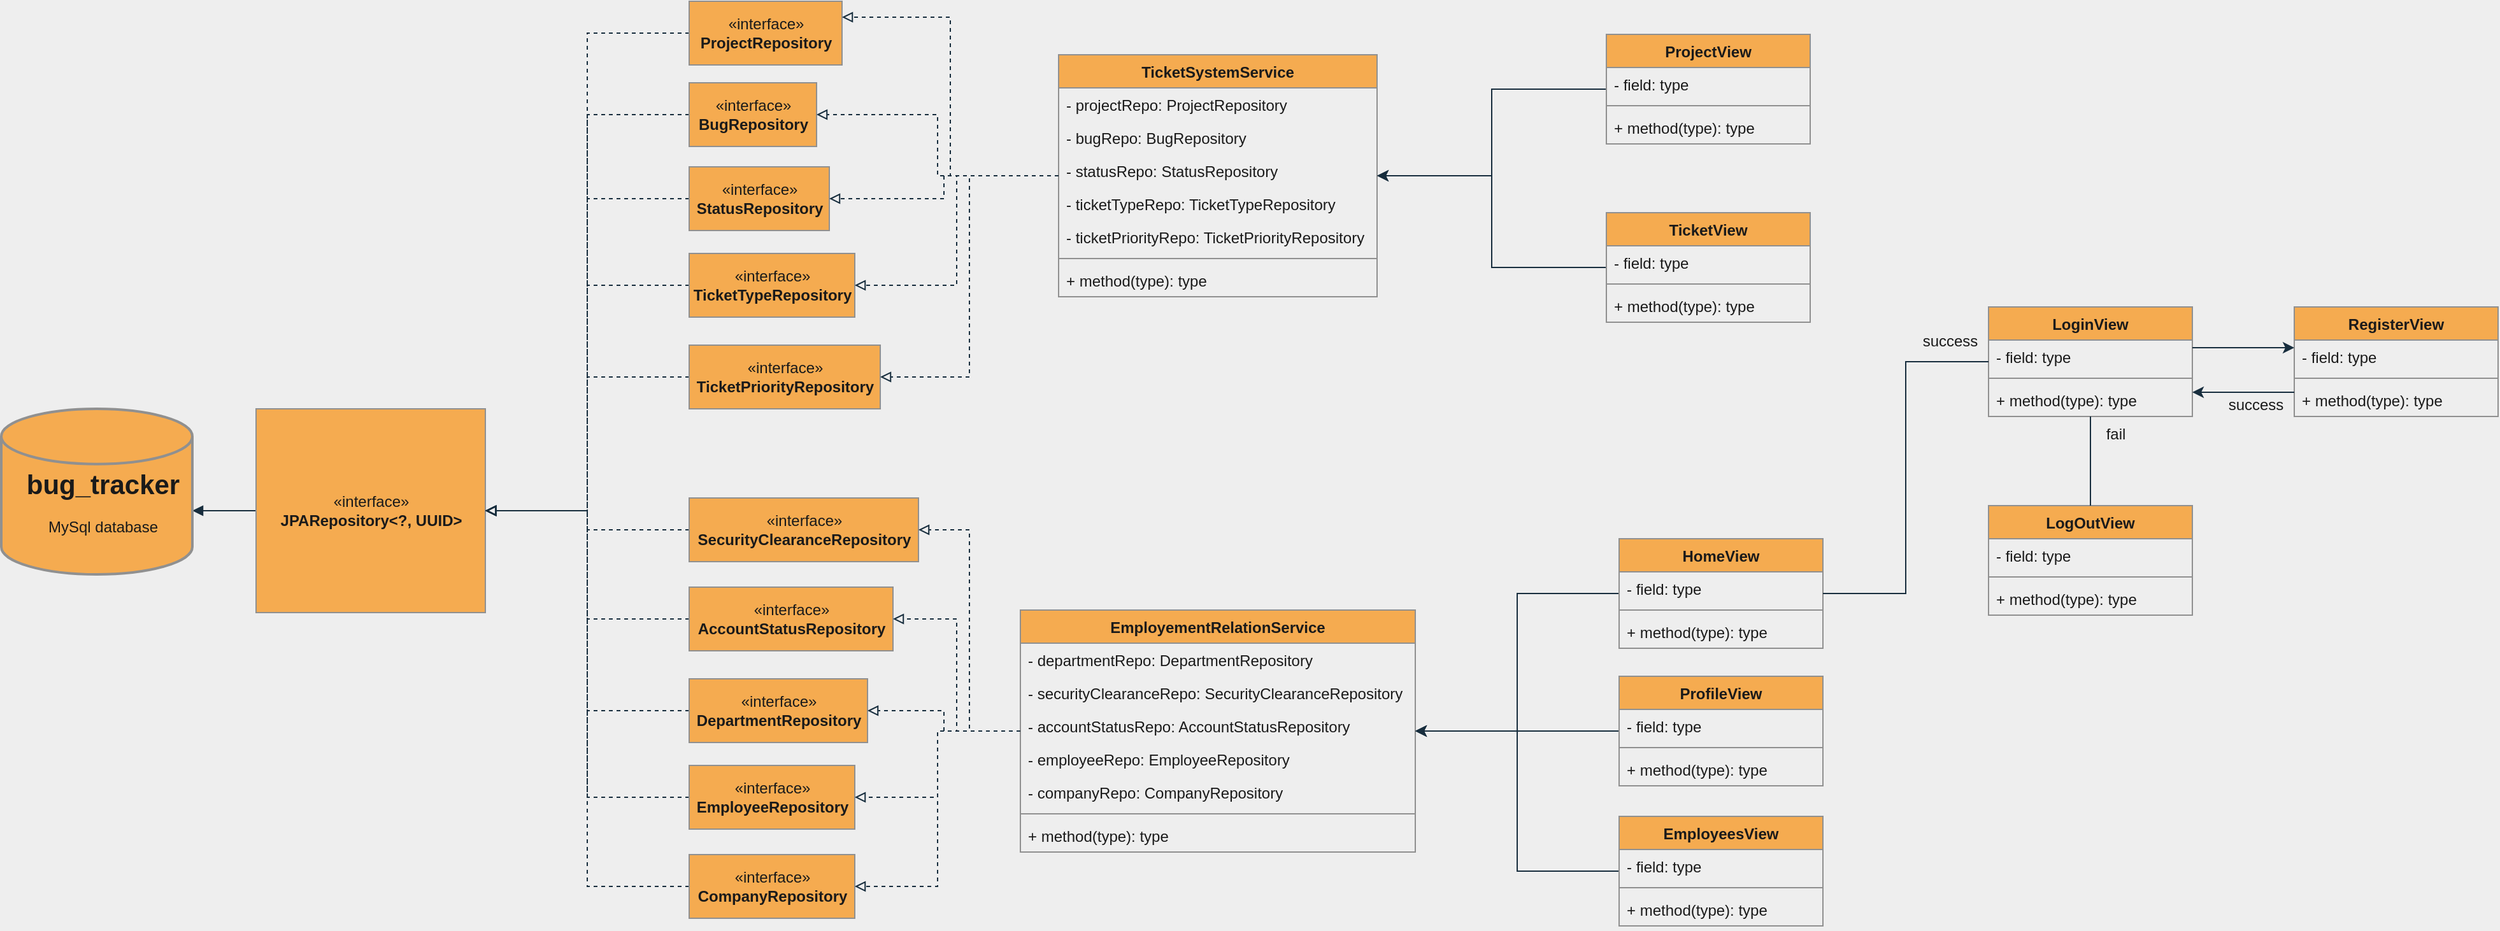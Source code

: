<mxfile version="20.2.7"><diagram id="aU2ozz3-eXfkHsZrlLjg" name="Page-1"><mxGraphModel dx="1798" dy="491" grid="1" gridSize="10" guides="1" tooltips="1" connect="1" arrows="1" fold="1" page="1" pageScale="1" pageWidth="850" pageHeight="1100" background="#EEEEEE" math="0" shadow="0"><root><mxCell id="0"/><mxCell id="1" parent="0"/><mxCell id="F-5CaaUwMCoFE0Mis0Xj-132" value="" style="rounded=0;orthogonalLoop=1;jettySize=auto;html=1;fontSize=12;endArrow=block;endFill=1;labelBackgroundColor=#EEEEEE;strokeColor=#182E3E;fontColor=#1A1A1A;" edge="1" parent="1" source="F-5CaaUwMCoFE0Mis0Xj-1" target="F-5CaaUwMCoFE0Mis0Xj-18"><mxGeometry relative="1" as="geometry"/></mxCell><mxCell id="F-5CaaUwMCoFE0Mis0Xj-1" value="«interface»&lt;br&gt;&lt;b&gt;JPARepository&amp;lt;?, UUID&amp;gt;&lt;/b&gt;" style="html=1;fillColor=#F5AB50;strokeColor=#909090;fontColor=#1A1A1A;" vertex="1" parent="1"><mxGeometry x="-140" y="440" width="180" height="160" as="geometry"/></mxCell><mxCell id="F-5CaaUwMCoFE0Mis0Xj-124" value="" style="edgeStyle=elbowEdgeStyle;rounded=0;orthogonalLoop=1;jettySize=auto;html=1;dashed=1;fontSize=12;endArrow=block;endFill=0;labelBackgroundColor=#EEEEEE;strokeColor=#182E3E;fontColor=#1A1A1A;" edge="1" parent="1" source="F-5CaaUwMCoFE0Mis0Xj-3" target="F-5CaaUwMCoFE0Mis0Xj-1"><mxGeometry relative="1" as="geometry"/></mxCell><mxCell id="F-5CaaUwMCoFE0Mis0Xj-3" value="«interface»&lt;br&gt;&lt;b&gt;EmployeeRepository&lt;/b&gt;" style="html=1;fillColor=#F5AB50;strokeColor=#909090;fontColor=#1A1A1A;" vertex="1" parent="1"><mxGeometry x="200" y="720" width="130" height="50" as="geometry"/></mxCell><mxCell id="F-5CaaUwMCoFE0Mis0Xj-121" value="" style="edgeStyle=elbowEdgeStyle;rounded=0;orthogonalLoop=1;jettySize=auto;html=1;fontSize=12;endArrow=block;endFill=0;dashed=1;labelBackgroundColor=#EEEEEE;strokeColor=#182E3E;fontColor=#1A1A1A;" edge="1" parent="1" source="F-5CaaUwMCoFE0Mis0Xj-4" target="F-5CaaUwMCoFE0Mis0Xj-1"><mxGeometry relative="1" as="geometry"/></mxCell><mxCell id="F-5CaaUwMCoFE0Mis0Xj-4" value="«interface»&lt;br&gt;&lt;b&gt;CompanyRepository&lt;/b&gt;" style="html=1;fillColor=#F5AB50;strokeColor=#909090;fontColor=#1A1A1A;" vertex="1" parent="1"><mxGeometry x="200" y="790" width="130" height="50" as="geometry"/></mxCell><mxCell id="F-5CaaUwMCoFE0Mis0Xj-134" value="" style="edgeStyle=elbowEdgeStyle;rounded=0;orthogonalLoop=1;jettySize=auto;html=1;fontSize=12;endArrow=block;endFill=0;dashed=1;labelBackgroundColor=#EEEEEE;strokeColor=#182E3E;fontColor=#1A1A1A;" edge="1" parent="1" source="F-5CaaUwMCoFE0Mis0Xj-5" target="F-5CaaUwMCoFE0Mis0Xj-1"><mxGeometry relative="1" as="geometry"><mxPoint x="120" y="135" as="targetPoint"/></mxGeometry></mxCell><mxCell id="F-5CaaUwMCoFE0Mis0Xj-5" value="«interface»&lt;br&gt;&lt;b&gt;ProjectRepository&lt;/b&gt;" style="html=1;fillColor=#F5AB50;strokeColor=#909090;fontColor=#1A1A1A;" vertex="1" parent="1"><mxGeometry x="200" y="120" width="120" height="50" as="geometry"/></mxCell><mxCell id="F-5CaaUwMCoFE0Mis0Xj-131" value="" style="edgeStyle=elbowEdgeStyle;rounded=0;orthogonalLoop=1;jettySize=auto;html=1;dashed=1;fontSize=12;endArrow=block;endFill=0;labelBackgroundColor=#EEEEEE;strokeColor=#182E3E;fontColor=#1A1A1A;" edge="1" parent="1" source="F-5CaaUwMCoFE0Mis0Xj-6" target="F-5CaaUwMCoFE0Mis0Xj-1"><mxGeometry relative="1" as="geometry"/></mxCell><mxCell id="F-5CaaUwMCoFE0Mis0Xj-6" value="«interface»&lt;br&gt;&lt;b&gt;BugRepository&lt;/b&gt;" style="html=1;fillColor=#F5AB50;strokeColor=#909090;fontColor=#1A1A1A;" vertex="1" parent="1"><mxGeometry x="200" y="184" width="100" height="50" as="geometry"/></mxCell><mxCell id="F-5CaaUwMCoFE0Mis0Xj-130" value="" style="edgeStyle=orthogonalEdgeStyle;rounded=0;orthogonalLoop=1;jettySize=auto;html=1;dashed=1;fontSize=12;endArrow=block;endFill=0;entryX=1;entryY=0.5;entryDx=0;entryDy=0;labelBackgroundColor=#EEEEEE;strokeColor=#182E3E;fontColor=#1A1A1A;" edge="1" parent="1" source="F-5CaaUwMCoFE0Mis0Xj-7" target="F-5CaaUwMCoFE0Mis0Xj-1"><mxGeometry relative="1" as="geometry"/></mxCell><mxCell id="F-5CaaUwMCoFE0Mis0Xj-7" value="«interface»&lt;br&gt;&lt;b&gt;StatusRepository&lt;/b&gt;" style="html=1;fillColor=#F5AB50;strokeColor=#909090;fontColor=#1A1A1A;" vertex="1" parent="1"><mxGeometry x="200" y="250" width="110" height="50" as="geometry"/></mxCell><mxCell id="F-5CaaUwMCoFE0Mis0Xj-129" value="" style="edgeStyle=elbowEdgeStyle;rounded=0;orthogonalLoop=1;jettySize=auto;html=1;dashed=1;fontSize=12;endArrow=block;endFill=0;labelBackgroundColor=#EEEEEE;strokeColor=#182E3E;fontColor=#1A1A1A;" edge="1" parent="1" source="F-5CaaUwMCoFE0Mis0Xj-8" target="F-5CaaUwMCoFE0Mis0Xj-1"><mxGeometry relative="1" as="geometry"/></mxCell><mxCell id="F-5CaaUwMCoFE0Mis0Xj-8" value="«interface»&lt;br&gt;&lt;b&gt;TicketTypeRepository&lt;/b&gt;" style="html=1;fillColor=#F5AB50;strokeColor=#909090;fontColor=#1A1A1A;" vertex="1" parent="1"><mxGeometry x="200" y="318" width="130" height="50" as="geometry"/></mxCell><mxCell id="F-5CaaUwMCoFE0Mis0Xj-128" value="" style="edgeStyle=orthogonalEdgeStyle;rounded=0;orthogonalLoop=1;jettySize=auto;html=1;dashed=1;fontSize=12;endArrow=block;endFill=0;labelBackgroundColor=#EEEEEE;strokeColor=#182E3E;fontColor=#1A1A1A;" edge="1" parent="1" source="F-5CaaUwMCoFE0Mis0Xj-9" target="F-5CaaUwMCoFE0Mis0Xj-1"><mxGeometry relative="1" as="geometry"/></mxCell><mxCell id="F-5CaaUwMCoFE0Mis0Xj-9" value="«interface»&lt;br&gt;&lt;b&gt;TicketPriorityRepository&lt;/b&gt;" style="html=1;fillColor=#F5AB50;strokeColor=#909090;fontColor=#1A1A1A;" vertex="1" parent="1"><mxGeometry x="200" y="390" width="150" height="50" as="geometry"/></mxCell><mxCell id="F-5CaaUwMCoFE0Mis0Xj-127" value="" style="edgeStyle=elbowEdgeStyle;rounded=0;orthogonalLoop=1;jettySize=auto;html=1;dashed=1;fontSize=12;endArrow=block;endFill=0;labelBackgroundColor=#EEEEEE;strokeColor=#182E3E;fontColor=#1A1A1A;" edge="1" parent="1" source="F-5CaaUwMCoFE0Mis0Xj-10" target="F-5CaaUwMCoFE0Mis0Xj-1"><mxGeometry relative="1" as="geometry"/></mxCell><mxCell id="F-5CaaUwMCoFE0Mis0Xj-10" value="«interface»&lt;br&gt;&lt;b&gt;DepartmentRepository&lt;/b&gt;" style="html=1;fillColor=#F5AB50;strokeColor=#909090;fontColor=#1A1A1A;" vertex="1" parent="1"><mxGeometry x="200" y="652" width="140" height="50" as="geometry"/></mxCell><mxCell id="F-5CaaUwMCoFE0Mis0Xj-126" value="" style="edgeStyle=orthogonalEdgeStyle;rounded=0;orthogonalLoop=1;jettySize=auto;html=1;dashed=1;fontSize=12;endArrow=block;endFill=0;labelBackgroundColor=#EEEEEE;strokeColor=#182E3E;fontColor=#1A1A1A;" edge="1" parent="1" source="F-5CaaUwMCoFE0Mis0Xj-11" target="F-5CaaUwMCoFE0Mis0Xj-1"><mxGeometry relative="1" as="geometry"/></mxCell><mxCell id="F-5CaaUwMCoFE0Mis0Xj-11" value="«interface»&lt;br&gt;&lt;b&gt;SecurityClearanceRepository&lt;/b&gt;" style="html=1;fillColor=#F5AB50;strokeColor=#909090;fontColor=#1A1A1A;" vertex="1" parent="1"><mxGeometry x="200" y="510" width="180" height="50" as="geometry"/></mxCell><mxCell id="F-5CaaUwMCoFE0Mis0Xj-125" value="" style="edgeStyle=elbowEdgeStyle;rounded=0;orthogonalLoop=1;jettySize=auto;html=1;dashed=1;fontSize=12;endArrow=block;endFill=0;labelBackgroundColor=#EEEEEE;strokeColor=#182E3E;fontColor=#1A1A1A;" edge="1" parent="1" source="F-5CaaUwMCoFE0Mis0Xj-12" target="F-5CaaUwMCoFE0Mis0Xj-1"><mxGeometry relative="1" as="geometry"/></mxCell><mxCell id="F-5CaaUwMCoFE0Mis0Xj-12" value="«interface»&lt;br&gt;&lt;b&gt;AccountStatusRepository&lt;/b&gt;" style="html=1;fillColor=#F5AB50;strokeColor=#909090;fontColor=#1A1A1A;" vertex="1" parent="1"><mxGeometry x="200" y="580" width="160" height="50" as="geometry"/></mxCell><mxCell id="F-5CaaUwMCoFE0Mis0Xj-117" value="" style="edgeStyle=orthogonalEdgeStyle;rounded=0;orthogonalLoop=1;jettySize=auto;html=1;fontSize=12;dashed=1;endArrow=block;endFill=0;labelBackgroundColor=#EEEEEE;strokeColor=#182E3E;fontColor=#1A1A1A;" edge="1" parent="1" source="F-5CaaUwMCoFE0Mis0Xj-13" target="F-5CaaUwMCoFE0Mis0Xj-8"><mxGeometry relative="1" as="geometry"/></mxCell><mxCell id="F-5CaaUwMCoFE0Mis0Xj-13" value="TicketSystemService" style="swimlane;fontStyle=1;align=center;verticalAlign=top;childLayout=stackLayout;horizontal=1;startSize=26;horizontalStack=0;resizeParent=1;resizeParentMax=0;resizeLast=0;collapsible=1;marginBottom=0;fillColor=#F5AB50;strokeColor=#909090;fontColor=#1A1A1A;" vertex="1" parent="1"><mxGeometry x="490" y="162" width="250" height="190" as="geometry"/></mxCell><mxCell id="F-5CaaUwMCoFE0Mis0Xj-23" value="- projectRepo: ProjectRepository" style="text;strokeColor=none;fillColor=none;align=left;verticalAlign=top;spacingLeft=4;spacingRight=4;overflow=hidden;rotatable=0;points=[[0,0.5],[1,0.5]];portConstraint=eastwest;fontColor=#1A1A1A;" vertex="1" parent="F-5CaaUwMCoFE0Mis0Xj-13"><mxGeometry y="26" width="250" height="26" as="geometry"/></mxCell><mxCell id="F-5CaaUwMCoFE0Mis0Xj-14" value="- bugRepo: BugRepository" style="text;strokeColor=none;fillColor=none;align=left;verticalAlign=top;spacingLeft=4;spacingRight=4;overflow=hidden;rotatable=0;points=[[0,0.5],[1,0.5]];portConstraint=eastwest;fontColor=#1A1A1A;" vertex="1" parent="F-5CaaUwMCoFE0Mis0Xj-13"><mxGeometry y="52" width="250" height="26" as="geometry"/></mxCell><mxCell id="F-5CaaUwMCoFE0Mis0Xj-24" value="- statusRepo: StatusRepository" style="text;strokeColor=none;fillColor=none;align=left;verticalAlign=top;spacingLeft=4;spacingRight=4;overflow=hidden;rotatable=0;points=[[0,0.5],[1,0.5]];portConstraint=eastwest;fontColor=#1A1A1A;" vertex="1" parent="F-5CaaUwMCoFE0Mis0Xj-13"><mxGeometry y="78" width="250" height="26" as="geometry"/></mxCell><mxCell id="F-5CaaUwMCoFE0Mis0Xj-25" value="- ticketTypeRepo: TicketTypeRepository" style="text;strokeColor=none;fillColor=none;align=left;verticalAlign=top;spacingLeft=4;spacingRight=4;overflow=hidden;rotatable=0;points=[[0,0.5],[1,0.5]];portConstraint=eastwest;fontColor=#1A1A1A;" vertex="1" parent="F-5CaaUwMCoFE0Mis0Xj-13"><mxGeometry y="104" width="250" height="26" as="geometry"/></mxCell><mxCell id="F-5CaaUwMCoFE0Mis0Xj-26" value="- ticketPriorityRepo: TicketPriorityRepository" style="text;strokeColor=none;fillColor=none;align=left;verticalAlign=top;spacingLeft=4;spacingRight=4;overflow=hidden;rotatable=0;points=[[0,0.5],[1,0.5]];portConstraint=eastwest;fontColor=#1A1A1A;" vertex="1" parent="F-5CaaUwMCoFE0Mis0Xj-13"><mxGeometry y="130" width="250" height="26" as="geometry"/></mxCell><mxCell id="F-5CaaUwMCoFE0Mis0Xj-15" value="" style="line;strokeWidth=1;fillColor=none;align=left;verticalAlign=middle;spacingTop=-1;spacingLeft=3;spacingRight=3;rotatable=0;labelPosition=right;points=[];portConstraint=eastwest;labelBackgroundColor=#EEEEEE;strokeColor=#909090;fontColor=#1A1A1A;" vertex="1" parent="F-5CaaUwMCoFE0Mis0Xj-13"><mxGeometry y="156" width="250" height="8" as="geometry"/></mxCell><mxCell id="F-5CaaUwMCoFE0Mis0Xj-16" value="+ method(type): type" style="text;strokeColor=none;fillColor=none;align=left;verticalAlign=top;spacingLeft=4;spacingRight=4;overflow=hidden;rotatable=0;points=[[0,0.5],[1,0.5]];portConstraint=eastwest;fontColor=#1A1A1A;" vertex="1" parent="F-5CaaUwMCoFE0Mis0Xj-13"><mxGeometry y="164" width="250" height="26" as="geometry"/></mxCell><mxCell id="F-5CaaUwMCoFE0Mis0Xj-17" value="" style="strokeWidth=2;html=1;shape=mxgraph.flowchart.database;whiteSpace=wrap;fillColor=#F5AB50;strokeColor=#909090;fontColor=#1A1A1A;" vertex="1" parent="1"><mxGeometry x="-340" y="440" width="150" height="130" as="geometry"/></mxCell><mxCell id="F-5CaaUwMCoFE0Mis0Xj-18" value="&lt;h1 style=&quot;font-size: 21px;&quot;&gt;bug_tracker&lt;br&gt;&lt;/h1&gt;&lt;p&gt;MySql database&lt;br&gt;&lt;/p&gt;" style="text;html=1;strokeColor=none;fillColor=none;spacing=5;spacingTop=-20;whiteSpace=wrap;overflow=hidden;rounded=0;align=center;fontColor=#1A1A1A;" vertex="1" parent="1"><mxGeometry x="-330" y="482.5" width="140" height="75" as="geometry"/></mxCell><mxCell id="F-5CaaUwMCoFE0Mis0Xj-112" value="" style="edgeStyle=elbowEdgeStyle;rounded=0;orthogonalLoop=1;jettySize=auto;html=1;fontSize=12;dashed=1;endArrow=block;endFill=0;labelBackgroundColor=#EEEEEE;strokeColor=#182E3E;fontColor=#1A1A1A;" edge="1" parent="1" source="F-5CaaUwMCoFE0Mis0Xj-19" target="F-5CaaUwMCoFE0Mis0Xj-12"><mxGeometry relative="1" as="geometry"/></mxCell><mxCell id="F-5CaaUwMCoFE0Mis0Xj-19" value="EmployementRelationService" style="swimlane;fontStyle=1;align=center;verticalAlign=top;childLayout=stackLayout;horizontal=1;startSize=26;horizontalStack=0;resizeParent=1;resizeParentMax=0;resizeLast=0;collapsible=1;marginBottom=0;fillColor=#F5AB50;strokeColor=#909090;fontColor=#1A1A1A;" vertex="1" parent="1"><mxGeometry x="460" y="598" width="310" height="190" as="geometry"/></mxCell><mxCell id="F-5CaaUwMCoFE0Mis0Xj-27" value="- departmentRepo: DepartmentRepository" style="text;strokeColor=none;fillColor=none;align=left;verticalAlign=top;spacingLeft=4;spacingRight=4;overflow=hidden;rotatable=0;points=[[0,0.5],[1,0.5]];portConstraint=eastwest;fontColor=#1A1A1A;" vertex="1" parent="F-5CaaUwMCoFE0Mis0Xj-19"><mxGeometry y="26" width="310" height="26" as="geometry"/></mxCell><mxCell id="F-5CaaUwMCoFE0Mis0Xj-29" value="- securityClearanceRepo: SecurityClearanceRepository" style="text;strokeColor=none;fillColor=none;align=left;verticalAlign=top;spacingLeft=4;spacingRight=4;overflow=hidden;rotatable=0;points=[[0,0.5],[1,0.5]];portConstraint=eastwest;fontColor=#1A1A1A;" vertex="1" parent="F-5CaaUwMCoFE0Mis0Xj-19"><mxGeometry y="52" width="310" height="26" as="geometry"/></mxCell><mxCell id="F-5CaaUwMCoFE0Mis0Xj-37" value="- accountStatusRepo: AccountStatusRepository" style="text;strokeColor=none;fillColor=none;align=left;verticalAlign=top;spacingLeft=4;spacingRight=4;overflow=hidden;rotatable=0;points=[[0,0.5],[1,0.5]];portConstraint=eastwest;fontColor=#1A1A1A;" vertex="1" parent="F-5CaaUwMCoFE0Mis0Xj-19"><mxGeometry y="78" width="310" height="26" as="geometry"/></mxCell><mxCell id="F-5CaaUwMCoFE0Mis0Xj-36" value="- employeeRepo: EmployeeRepository" style="text;strokeColor=none;fillColor=none;align=left;verticalAlign=top;spacingLeft=4;spacingRight=4;overflow=hidden;rotatable=0;points=[[0,0.5],[1,0.5]];portConstraint=eastwest;fontColor=#1A1A1A;" vertex="1" parent="F-5CaaUwMCoFE0Mis0Xj-19"><mxGeometry y="104" width="310" height="26" as="geometry"/></mxCell><mxCell id="F-5CaaUwMCoFE0Mis0Xj-28" value="- companyRepo: CompanyRepository" style="text;strokeColor=none;fillColor=none;align=left;verticalAlign=top;spacingLeft=4;spacingRight=4;overflow=hidden;rotatable=0;points=[[0,0.5],[1,0.5]];portConstraint=eastwest;fontColor=#1A1A1A;" vertex="1" parent="F-5CaaUwMCoFE0Mis0Xj-19"><mxGeometry y="130" width="310" height="26" as="geometry"/></mxCell><mxCell id="F-5CaaUwMCoFE0Mis0Xj-21" value="" style="line;strokeWidth=1;fillColor=none;align=left;verticalAlign=middle;spacingTop=-1;spacingLeft=3;spacingRight=3;rotatable=0;labelPosition=right;points=[];portConstraint=eastwest;labelBackgroundColor=#EEEEEE;strokeColor=#909090;fontColor=#1A1A1A;" vertex="1" parent="F-5CaaUwMCoFE0Mis0Xj-19"><mxGeometry y="156" width="310" height="8" as="geometry"/></mxCell><mxCell id="F-5CaaUwMCoFE0Mis0Xj-22" value="+ method(type): type" style="text;strokeColor=none;fillColor=none;align=left;verticalAlign=top;spacingLeft=4;spacingRight=4;overflow=hidden;rotatable=0;points=[[0,0.5],[1,0.5]];portConstraint=eastwest;fontColor=#1A1A1A;" vertex="1" parent="F-5CaaUwMCoFE0Mis0Xj-19"><mxGeometry y="164" width="310" height="26" as="geometry"/></mxCell><mxCell id="F-5CaaUwMCoFE0Mis0Xj-87" value="" style="edgeStyle=elbowEdgeStyle;rounded=0;orthogonalLoop=1;jettySize=auto;html=1;fontSize=12;labelBackgroundColor=#EEEEEE;strokeColor=#182E3E;fontColor=#1A1A1A;" edge="1" parent="1" source="F-5CaaUwMCoFE0Mis0Xj-42" target="F-5CaaUwMCoFE0Mis0Xj-19"><mxGeometry relative="1" as="geometry"/></mxCell><mxCell id="F-5CaaUwMCoFE0Mis0Xj-42" value="HomeView" style="swimlane;fontStyle=1;align=center;verticalAlign=top;childLayout=stackLayout;horizontal=1;startSize=26;horizontalStack=0;resizeParent=1;resizeParentMax=0;resizeLast=0;collapsible=1;marginBottom=0;fillColor=#F5AB50;strokeColor=#909090;fontColor=#1A1A1A;" vertex="1" parent="1"><mxGeometry x="930" y="542" width="160" height="86" as="geometry"/></mxCell><mxCell id="F-5CaaUwMCoFE0Mis0Xj-43" value="- field: type" style="text;strokeColor=none;fillColor=none;align=left;verticalAlign=top;spacingLeft=4;spacingRight=4;overflow=hidden;rotatable=0;points=[[0,0.5],[1,0.5]];portConstraint=eastwest;fontColor=#1A1A1A;" vertex="1" parent="F-5CaaUwMCoFE0Mis0Xj-42"><mxGeometry y="26" width="160" height="26" as="geometry"/></mxCell><mxCell id="F-5CaaUwMCoFE0Mis0Xj-48" value="" style="line;strokeWidth=1;fillColor=none;align=left;verticalAlign=middle;spacingTop=-1;spacingLeft=3;spacingRight=3;rotatable=0;labelPosition=right;points=[];portConstraint=eastwest;labelBackgroundColor=#EEEEEE;strokeColor=#909090;fontColor=#1A1A1A;" vertex="1" parent="F-5CaaUwMCoFE0Mis0Xj-42"><mxGeometry y="52" width="160" height="8" as="geometry"/></mxCell><mxCell id="F-5CaaUwMCoFE0Mis0Xj-49" value="+ method(type): type" style="text;strokeColor=none;fillColor=none;align=left;verticalAlign=top;spacingLeft=4;spacingRight=4;overflow=hidden;rotatable=0;points=[[0,0.5],[1,0.5]];portConstraint=eastwest;fontColor=#1A1A1A;" vertex="1" parent="F-5CaaUwMCoFE0Mis0Xj-42"><mxGeometry y="60" width="160" height="26" as="geometry"/></mxCell><mxCell id="F-5CaaUwMCoFE0Mis0Xj-50" value="LogOutView" style="swimlane;fontStyle=1;align=center;verticalAlign=top;childLayout=stackLayout;horizontal=1;startSize=26;horizontalStack=0;resizeParent=1;resizeParentMax=0;resizeLast=0;collapsible=1;marginBottom=0;fillColor=#F5AB50;strokeColor=#909090;fontColor=#1A1A1A;" vertex="1" parent="1"><mxGeometry x="1220" y="516" width="160" height="86" as="geometry"/></mxCell><mxCell id="F-5CaaUwMCoFE0Mis0Xj-51" value="- field: type" style="text;strokeColor=none;fillColor=none;align=left;verticalAlign=top;spacingLeft=4;spacingRight=4;overflow=hidden;rotatable=0;points=[[0,0.5],[1,0.5]];portConstraint=eastwest;fontColor=#1A1A1A;" vertex="1" parent="F-5CaaUwMCoFE0Mis0Xj-50"><mxGeometry y="26" width="160" height="26" as="geometry"/></mxCell><mxCell id="F-5CaaUwMCoFE0Mis0Xj-52" value="" style="line;strokeWidth=1;fillColor=none;align=left;verticalAlign=middle;spacingTop=-1;spacingLeft=3;spacingRight=3;rotatable=0;labelPosition=right;points=[];portConstraint=eastwest;labelBackgroundColor=#EEEEEE;strokeColor=#909090;fontColor=#1A1A1A;" vertex="1" parent="F-5CaaUwMCoFE0Mis0Xj-50"><mxGeometry y="52" width="160" height="8" as="geometry"/></mxCell><mxCell id="F-5CaaUwMCoFE0Mis0Xj-53" value="+ method(type): type" style="text;strokeColor=none;fillColor=none;align=left;verticalAlign=top;spacingLeft=4;spacingRight=4;overflow=hidden;rotatable=0;points=[[0,0.5],[1,0.5]];portConstraint=eastwest;fontColor=#1A1A1A;" vertex="1" parent="F-5CaaUwMCoFE0Mis0Xj-50"><mxGeometry y="60" width="160" height="26" as="geometry"/></mxCell><mxCell id="F-5CaaUwMCoFE0Mis0Xj-54" value="LoginView" style="swimlane;fontStyle=1;align=center;verticalAlign=top;childLayout=stackLayout;horizontal=1;startSize=26;horizontalStack=0;resizeParent=1;resizeParentMax=0;resizeLast=0;collapsible=1;marginBottom=0;fillColor=#F5AB50;strokeColor=#909090;fontColor=#1A1A1A;" vertex="1" parent="1"><mxGeometry x="1220" y="360" width="160" height="86" as="geometry"/></mxCell><mxCell id="F-5CaaUwMCoFE0Mis0Xj-55" value="- field: type" style="text;strokeColor=none;fillColor=none;align=left;verticalAlign=top;spacingLeft=4;spacingRight=4;overflow=hidden;rotatable=0;points=[[0,0.5],[1,0.5]];portConstraint=eastwest;fontColor=#1A1A1A;" vertex="1" parent="F-5CaaUwMCoFE0Mis0Xj-54"><mxGeometry y="26" width="160" height="26" as="geometry"/></mxCell><mxCell id="F-5CaaUwMCoFE0Mis0Xj-56" value="" style="line;strokeWidth=1;fillColor=none;align=left;verticalAlign=middle;spacingTop=-1;spacingLeft=3;spacingRight=3;rotatable=0;labelPosition=right;points=[];portConstraint=eastwest;labelBackgroundColor=#EEEEEE;strokeColor=#909090;fontColor=#1A1A1A;" vertex="1" parent="F-5CaaUwMCoFE0Mis0Xj-54"><mxGeometry y="52" width="160" height="8" as="geometry"/></mxCell><mxCell id="F-5CaaUwMCoFE0Mis0Xj-57" value="+ method(type): type" style="text;strokeColor=none;fillColor=none;align=left;verticalAlign=top;spacingLeft=4;spacingRight=4;overflow=hidden;rotatable=0;points=[[0,0.5],[1,0.5]];portConstraint=eastwest;fontColor=#1A1A1A;" vertex="1" parent="F-5CaaUwMCoFE0Mis0Xj-54"><mxGeometry y="60" width="160" height="26" as="geometry"/></mxCell><mxCell id="F-5CaaUwMCoFE0Mis0Xj-88" value="" style="rounded=0;orthogonalLoop=1;jettySize=auto;html=1;fontSize=12;edgeStyle=orthogonalEdgeStyle;labelBackgroundColor=#EEEEEE;strokeColor=#182E3E;fontColor=#1A1A1A;" edge="1" parent="1" source="F-5CaaUwMCoFE0Mis0Xj-58" target="F-5CaaUwMCoFE0Mis0Xj-19"><mxGeometry relative="1" as="geometry"/></mxCell><mxCell id="F-5CaaUwMCoFE0Mis0Xj-58" value="ProfileView" style="swimlane;fontStyle=1;align=center;verticalAlign=top;childLayout=stackLayout;horizontal=1;startSize=26;horizontalStack=0;resizeParent=1;resizeParentMax=0;resizeLast=0;collapsible=1;marginBottom=0;fillColor=#F5AB50;strokeColor=#909090;fontColor=#1A1A1A;" vertex="1" parent="1"><mxGeometry x="930" y="650" width="160" height="86" as="geometry"/></mxCell><mxCell id="F-5CaaUwMCoFE0Mis0Xj-59" value="- field: type" style="text;strokeColor=none;fillColor=none;align=left;verticalAlign=top;spacingLeft=4;spacingRight=4;overflow=hidden;rotatable=0;points=[[0,0.5],[1,0.5]];portConstraint=eastwest;fontColor=#1A1A1A;" vertex="1" parent="F-5CaaUwMCoFE0Mis0Xj-58"><mxGeometry y="26" width="160" height="26" as="geometry"/></mxCell><mxCell id="F-5CaaUwMCoFE0Mis0Xj-60" value="" style="line;strokeWidth=1;fillColor=none;align=left;verticalAlign=middle;spacingTop=-1;spacingLeft=3;spacingRight=3;rotatable=0;labelPosition=right;points=[];portConstraint=eastwest;labelBackgroundColor=#EEEEEE;strokeColor=#909090;fontColor=#1A1A1A;" vertex="1" parent="F-5CaaUwMCoFE0Mis0Xj-58"><mxGeometry y="52" width="160" height="8" as="geometry"/></mxCell><mxCell id="F-5CaaUwMCoFE0Mis0Xj-61" value="+ method(type): type" style="text;strokeColor=none;fillColor=none;align=left;verticalAlign=top;spacingLeft=4;spacingRight=4;overflow=hidden;rotatable=0;points=[[0,0.5],[1,0.5]];portConstraint=eastwest;fontColor=#1A1A1A;" vertex="1" parent="F-5CaaUwMCoFE0Mis0Xj-58"><mxGeometry y="60" width="160" height="26" as="geometry"/></mxCell><mxCell id="F-5CaaUwMCoFE0Mis0Xj-98" value="" style="edgeStyle=orthogonalEdgeStyle;rounded=0;orthogonalLoop=1;jettySize=auto;html=1;fontSize=12;labelBackgroundColor=#EEEEEE;strokeColor=#182E3E;fontColor=#1A1A1A;" edge="1" parent="1" source="F-5CaaUwMCoFE0Mis0Xj-62" target="F-5CaaUwMCoFE0Mis0Xj-13"><mxGeometry relative="1" as="geometry"><mxPoint x="600" y="267" as="targetPoint"/></mxGeometry></mxCell><mxCell id="F-5CaaUwMCoFE0Mis0Xj-62" value="ProjectView" style="swimlane;fontStyle=1;align=center;verticalAlign=top;childLayout=stackLayout;horizontal=1;startSize=26;horizontalStack=0;resizeParent=1;resizeParentMax=0;resizeLast=0;collapsible=1;marginBottom=0;fillColor=#F5AB50;strokeColor=#909090;fontColor=#1A1A1A;" vertex="1" parent="1"><mxGeometry x="920" y="146" width="160" height="86" as="geometry"/></mxCell><mxCell id="F-5CaaUwMCoFE0Mis0Xj-63" value="- field: type" style="text;strokeColor=none;fillColor=none;align=left;verticalAlign=top;spacingLeft=4;spacingRight=4;overflow=hidden;rotatable=0;points=[[0,0.5],[1,0.5]];portConstraint=eastwest;fontColor=#1A1A1A;" vertex="1" parent="F-5CaaUwMCoFE0Mis0Xj-62"><mxGeometry y="26" width="160" height="26" as="geometry"/></mxCell><mxCell id="F-5CaaUwMCoFE0Mis0Xj-64" value="" style="line;strokeWidth=1;fillColor=none;align=left;verticalAlign=middle;spacingTop=-1;spacingLeft=3;spacingRight=3;rotatable=0;labelPosition=right;points=[];portConstraint=eastwest;labelBackgroundColor=#EEEEEE;strokeColor=#909090;fontColor=#1A1A1A;" vertex="1" parent="F-5CaaUwMCoFE0Mis0Xj-62"><mxGeometry y="52" width="160" height="8" as="geometry"/></mxCell><mxCell id="F-5CaaUwMCoFE0Mis0Xj-65" value="+ method(type): type" style="text;strokeColor=none;fillColor=none;align=left;verticalAlign=top;spacingLeft=4;spacingRight=4;overflow=hidden;rotatable=0;points=[[0,0.5],[1,0.5]];portConstraint=eastwest;fontColor=#1A1A1A;" vertex="1" parent="F-5CaaUwMCoFE0Mis0Xj-62"><mxGeometry y="60" width="160" height="26" as="geometry"/></mxCell><mxCell id="F-5CaaUwMCoFE0Mis0Xj-103" value="" style="edgeStyle=orthogonalEdgeStyle;rounded=0;orthogonalLoop=1;jettySize=auto;html=1;fontSize=12;labelBackgroundColor=#EEEEEE;strokeColor=#182E3E;fontColor=#1A1A1A;" edge="1" parent="1" source="F-5CaaUwMCoFE0Mis0Xj-66" target="F-5CaaUwMCoFE0Mis0Xj-13"><mxGeometry relative="1" as="geometry"><mxPoint x="600" y="383" as="targetPoint"/></mxGeometry></mxCell><mxCell id="F-5CaaUwMCoFE0Mis0Xj-66" value="TicketView" style="swimlane;fontStyle=1;align=center;verticalAlign=top;childLayout=stackLayout;horizontal=1;startSize=26;horizontalStack=0;resizeParent=1;resizeParentMax=0;resizeLast=0;collapsible=1;marginBottom=0;fillColor=#F5AB50;strokeColor=#909090;fontColor=#1A1A1A;" vertex="1" parent="1"><mxGeometry x="920" y="286" width="160" height="86" as="geometry"/></mxCell><mxCell id="F-5CaaUwMCoFE0Mis0Xj-67" value="- field: type" style="text;strokeColor=none;fillColor=none;align=left;verticalAlign=top;spacingLeft=4;spacingRight=4;overflow=hidden;rotatable=0;points=[[0,0.5],[1,0.5]];portConstraint=eastwest;fontColor=#1A1A1A;" vertex="1" parent="F-5CaaUwMCoFE0Mis0Xj-66"><mxGeometry y="26" width="160" height="26" as="geometry"/></mxCell><mxCell id="F-5CaaUwMCoFE0Mis0Xj-68" value="" style="line;strokeWidth=1;fillColor=none;align=left;verticalAlign=middle;spacingTop=-1;spacingLeft=3;spacingRight=3;rotatable=0;labelPosition=right;points=[];portConstraint=eastwest;labelBackgroundColor=#EEEEEE;strokeColor=#909090;fontColor=#1A1A1A;" vertex="1" parent="F-5CaaUwMCoFE0Mis0Xj-66"><mxGeometry y="52" width="160" height="8" as="geometry"/></mxCell><mxCell id="F-5CaaUwMCoFE0Mis0Xj-69" value="+ method(type): type" style="text;strokeColor=none;fillColor=none;align=left;verticalAlign=top;spacingLeft=4;spacingRight=4;overflow=hidden;rotatable=0;points=[[0,0.5],[1,0.5]];portConstraint=eastwest;fontColor=#1A1A1A;" vertex="1" parent="F-5CaaUwMCoFE0Mis0Xj-66"><mxGeometry y="60" width="160" height="26" as="geometry"/></mxCell><mxCell id="F-5CaaUwMCoFE0Mis0Xj-74" value="RegisterView" style="swimlane;fontStyle=1;align=center;verticalAlign=top;childLayout=stackLayout;horizontal=1;startSize=26;horizontalStack=0;resizeParent=1;resizeParentMax=0;resizeLast=0;collapsible=1;marginBottom=0;fillColor=#F5AB50;strokeColor=#909090;fontColor=#1A1A1A;" vertex="1" parent="1"><mxGeometry x="1460" y="360" width="160" height="86" as="geometry"/></mxCell><mxCell id="F-5CaaUwMCoFE0Mis0Xj-75" value="- field: type" style="text;strokeColor=none;fillColor=none;align=left;verticalAlign=top;spacingLeft=4;spacingRight=4;overflow=hidden;rotatable=0;points=[[0,0.5],[1,0.5]];portConstraint=eastwest;fontColor=#1A1A1A;" vertex="1" parent="F-5CaaUwMCoFE0Mis0Xj-74"><mxGeometry y="26" width="160" height="26" as="geometry"/></mxCell><mxCell id="F-5CaaUwMCoFE0Mis0Xj-76" value="" style="line;strokeWidth=1;fillColor=none;align=left;verticalAlign=middle;spacingTop=-1;spacingLeft=3;spacingRight=3;rotatable=0;labelPosition=right;points=[];portConstraint=eastwest;labelBackgroundColor=#EEEEEE;strokeColor=#909090;fontColor=#1A1A1A;" vertex="1" parent="F-5CaaUwMCoFE0Mis0Xj-74"><mxGeometry y="52" width="160" height="8" as="geometry"/></mxCell><mxCell id="F-5CaaUwMCoFE0Mis0Xj-77" value="+ method(type): type" style="text;strokeColor=none;fillColor=none;align=left;verticalAlign=top;spacingLeft=4;spacingRight=4;overflow=hidden;rotatable=0;points=[[0,0.5],[1,0.5]];portConstraint=eastwest;fontColor=#1A1A1A;" vertex="1" parent="F-5CaaUwMCoFE0Mis0Xj-74"><mxGeometry y="60" width="160" height="26" as="geometry"/></mxCell><mxCell id="F-5CaaUwMCoFE0Mis0Xj-93" value="" style="edgeStyle=orthogonalEdgeStyle;rounded=0;orthogonalLoop=1;jettySize=auto;html=1;fontSize=12;labelBackgroundColor=#EEEEEE;strokeColor=#182E3E;fontColor=#1A1A1A;" edge="1" parent="1" source="F-5CaaUwMCoFE0Mis0Xj-78" target="F-5CaaUwMCoFE0Mis0Xj-19"><mxGeometry relative="1" as="geometry"><mxPoint x="600" y="803" as="targetPoint"/></mxGeometry></mxCell><mxCell id="F-5CaaUwMCoFE0Mis0Xj-78" value="EmployeesView" style="swimlane;fontStyle=1;align=center;verticalAlign=top;childLayout=stackLayout;horizontal=1;startSize=26;horizontalStack=0;resizeParent=1;resizeParentMax=0;resizeLast=0;collapsible=1;marginBottom=0;fillColor=#F5AB50;strokeColor=#909090;fontColor=#1A1A1A;" vertex="1" parent="1"><mxGeometry x="930" y="760" width="160" height="86" as="geometry"/></mxCell><mxCell id="F-5CaaUwMCoFE0Mis0Xj-79" value="- field: type" style="text;strokeColor=none;fillColor=none;align=left;verticalAlign=top;spacingLeft=4;spacingRight=4;overflow=hidden;rotatable=0;points=[[0,0.5],[1,0.5]];portConstraint=eastwest;fontColor=#1A1A1A;" vertex="1" parent="F-5CaaUwMCoFE0Mis0Xj-78"><mxGeometry y="26" width="160" height="26" as="geometry"/></mxCell><mxCell id="F-5CaaUwMCoFE0Mis0Xj-80" value="" style="line;strokeWidth=1;fillColor=none;align=left;verticalAlign=middle;spacingTop=-1;spacingLeft=3;spacingRight=3;rotatable=0;labelPosition=right;points=[];portConstraint=eastwest;labelBackgroundColor=#EEEEEE;strokeColor=#909090;fontColor=#1A1A1A;" vertex="1" parent="F-5CaaUwMCoFE0Mis0Xj-78"><mxGeometry y="52" width="160" height="8" as="geometry"/></mxCell><mxCell id="F-5CaaUwMCoFE0Mis0Xj-81" value="+ method(type): type" style="text;strokeColor=none;fillColor=none;align=left;verticalAlign=top;spacingLeft=4;spacingRight=4;overflow=hidden;rotatable=0;points=[[0,0.5],[1,0.5]];portConstraint=eastwest;fontColor=#1A1A1A;" vertex="1" parent="F-5CaaUwMCoFE0Mis0Xj-78"><mxGeometry y="60" width="160" height="26" as="geometry"/></mxCell><mxCell id="F-5CaaUwMCoFE0Mis0Xj-104" value="" style="endArrow=none;html=1;rounded=0;fontSize=12;edgeStyle=elbowEdgeStyle;labelBackgroundColor=#EEEEEE;strokeColor=#182E3E;fontColor=#1A1A1A;" edge="1" parent="1" source="F-5CaaUwMCoFE0Mis0Xj-42" target="F-5CaaUwMCoFE0Mis0Xj-54"><mxGeometry width="50" height="50" relative="1" as="geometry"><mxPoint x="1090" y="582" as="sourcePoint"/><mxPoint x="1140" y="532" as="targetPoint"/></mxGeometry></mxCell><mxCell id="F-5CaaUwMCoFE0Mis0Xj-105" value="" style="endArrow=none;html=1;rounded=0;fontSize=12;labelBackgroundColor=#EEEEEE;strokeColor=#182E3E;fontColor=#1A1A1A;" edge="1" parent="1" source="F-5CaaUwMCoFE0Mis0Xj-50" target="F-5CaaUwMCoFE0Mis0Xj-54"><mxGeometry width="50" height="50" relative="1" as="geometry"><mxPoint x="1440" y="556" as="sourcePoint"/><mxPoint x="1490" y="506" as="targetPoint"/></mxGeometry></mxCell><mxCell id="F-5CaaUwMCoFE0Mis0Xj-109" value="" style="endArrow=classic;html=1;rounded=0;fontSize=12;labelBackgroundColor=#EEEEEE;strokeColor=#182E3E;fontColor=#1A1A1A;" edge="1" parent="1"><mxGeometry width="50" height="50" relative="1" as="geometry"><mxPoint x="1380" y="392" as="sourcePoint"/><mxPoint x="1460" y="392" as="targetPoint"/></mxGeometry></mxCell><mxCell id="F-5CaaUwMCoFE0Mis0Xj-110" value="" style="endArrow=classic;html=1;rounded=0;fontSize=12;labelBackgroundColor=#EEEEEE;strokeColor=#182E3E;fontColor=#1A1A1A;" edge="1" parent="1"><mxGeometry width="50" height="50" relative="1" as="geometry"><mxPoint x="1460" y="427" as="sourcePoint"/><mxPoint x="1380" y="427" as="targetPoint"/></mxGeometry></mxCell><mxCell id="F-5CaaUwMCoFE0Mis0Xj-113" value="" style="endArrow=block;html=1;rounded=0;fontSize=12;edgeStyle=elbowEdgeStyle;dashed=1;endFill=0;labelBackgroundColor=#EEEEEE;strokeColor=#182E3E;fontColor=#1A1A1A;" edge="1" parent="1" source="F-5CaaUwMCoFE0Mis0Xj-19" target="F-5CaaUwMCoFE0Mis0Xj-11"><mxGeometry width="50" height="50" relative="1" as="geometry"><mxPoint x="370" y="580" as="sourcePoint"/><mxPoint x="420" y="530" as="targetPoint"/></mxGeometry></mxCell><mxCell id="F-5CaaUwMCoFE0Mis0Xj-114" value="" style="endArrow=block;html=1;rounded=0;fontSize=12;edgeStyle=orthogonalEdgeStyle;entryX=1;entryY=0.5;entryDx=0;entryDy=0;dashed=1;endFill=0;labelBackgroundColor=#EEEEEE;strokeColor=#182E3E;fontColor=#1A1A1A;" edge="1" parent="1" source="F-5CaaUwMCoFE0Mis0Xj-19" target="F-5CaaUwMCoFE0Mis0Xj-3"><mxGeometry width="50" height="50" relative="1" as="geometry"><mxPoint x="410" y="665" as="sourcePoint"/><mxPoint x="320" y="575" as="targetPoint"/></mxGeometry></mxCell><mxCell id="F-5CaaUwMCoFE0Mis0Xj-115" value="" style="endArrow=block;html=1;rounded=0;fontSize=12;edgeStyle=elbowEdgeStyle;dashed=1;endFill=0;labelBackgroundColor=#EEEEEE;strokeColor=#182E3E;fontColor=#1A1A1A;" edge="1" parent="1" source="F-5CaaUwMCoFE0Mis0Xj-19" target="F-5CaaUwMCoFE0Mis0Xj-4"><mxGeometry width="50" height="50" relative="1" as="geometry"><mxPoint x="420" y="675" as="sourcePoint"/><mxPoint x="330" y="585" as="targetPoint"/></mxGeometry></mxCell><mxCell id="F-5CaaUwMCoFE0Mis0Xj-116" value="" style="endArrow=block;html=1;rounded=0;fontSize=12;edgeStyle=orthogonalEdgeStyle;entryX=1;entryY=0.5;entryDx=0;entryDy=0;dashed=1;endFill=0;labelBackgroundColor=#EEEEEE;strokeColor=#182E3E;fontColor=#1A1A1A;" edge="1" parent="1" source="F-5CaaUwMCoFE0Mis0Xj-19" target="F-5CaaUwMCoFE0Mis0Xj-10"><mxGeometry width="50" height="50" relative="1" as="geometry"><mxPoint x="430" y="685" as="sourcePoint"/><mxPoint x="340" y="595" as="targetPoint"/></mxGeometry></mxCell><mxCell id="F-5CaaUwMCoFE0Mis0Xj-118" value="" style="endArrow=block;html=1;rounded=0;fontSize=12;edgeStyle=orthogonalEdgeStyle;entryX=1;entryY=0.5;entryDx=0;entryDy=0;dashed=1;endFill=0;labelBackgroundColor=#EEEEEE;strokeColor=#182E3E;fontColor=#1A1A1A;" edge="1" parent="1" source="F-5CaaUwMCoFE0Mis0Xj-13" target="F-5CaaUwMCoFE0Mis0Xj-9"><mxGeometry width="50" height="50" relative="1" as="geometry"><mxPoint x="440" y="695" as="sourcePoint"/><mxPoint x="350" y="605" as="targetPoint"/></mxGeometry></mxCell><mxCell id="F-5CaaUwMCoFE0Mis0Xj-119" value="" style="endArrow=block;html=1;rounded=0;fontSize=12;edgeStyle=orthogonalEdgeStyle;dashed=1;endFill=0;labelBackgroundColor=#EEEEEE;strokeColor=#182E3E;fontColor=#1A1A1A;" edge="1" parent="1" source="F-5CaaUwMCoFE0Mis0Xj-13" target="F-5CaaUwMCoFE0Mis0Xj-7"><mxGeometry width="50" height="50" relative="1" as="geometry"><mxPoint x="450" y="705" as="sourcePoint"/><mxPoint x="360" y="615" as="targetPoint"/></mxGeometry></mxCell><mxCell id="F-5CaaUwMCoFE0Mis0Xj-120" value="" style="endArrow=block;html=1;rounded=0;fontSize=12;edgeStyle=orthogonalEdgeStyle;dashed=1;endFill=0;labelBackgroundColor=#EEEEEE;strokeColor=#182E3E;fontColor=#1A1A1A;" edge="1" parent="1" source="F-5CaaUwMCoFE0Mis0Xj-13" target="F-5CaaUwMCoFE0Mis0Xj-6"><mxGeometry width="50" height="50" relative="1" as="geometry"><mxPoint x="460" y="715" as="sourcePoint"/><mxPoint x="370" y="625" as="targetPoint"/></mxGeometry></mxCell><mxCell id="F-5CaaUwMCoFE0Mis0Xj-135" value="" style="endArrow=block;html=1;rounded=0;fontSize=12;edgeStyle=orthogonalEdgeStyle;dashed=1;endFill=0;entryX=1;entryY=0.25;entryDx=0;entryDy=0;labelBackgroundColor=#EEEEEE;strokeColor=#182E3E;fontColor=#1A1A1A;" edge="1" parent="1" source="F-5CaaUwMCoFE0Mis0Xj-13" target="F-5CaaUwMCoFE0Mis0Xj-5"><mxGeometry width="50" height="50" relative="1" as="geometry"><mxPoint x="410" y="345" as="sourcePoint"/><mxPoint x="320" y="225" as="targetPoint"/></mxGeometry></mxCell><mxCell id="F-5CaaUwMCoFE0Mis0Xj-136" value="success" style="text;html=1;strokeColor=none;fillColor=none;align=center;verticalAlign=middle;whiteSpace=wrap;rounded=0;fontSize=12;fontColor=#1A1A1A;" vertex="1" parent="1"><mxGeometry x="1160" y="372" width="60" height="30" as="geometry"/></mxCell><mxCell id="F-5CaaUwMCoFE0Mis0Xj-138" value="fail" style="text;html=1;strokeColor=none;fillColor=none;align=center;verticalAlign=middle;whiteSpace=wrap;rounded=0;fontSize=12;fontColor=#1A1A1A;" vertex="1" parent="1"><mxGeometry x="1290" y="447" width="60" height="26" as="geometry"/></mxCell><mxCell id="F-5CaaUwMCoFE0Mis0Xj-139" value="success" style="text;html=1;strokeColor=none;fillColor=none;align=center;verticalAlign=middle;whiteSpace=wrap;rounded=0;fontSize=12;fontColor=#1A1A1A;" vertex="1" parent="1"><mxGeometry x="1400" y="422" width="60" height="30" as="geometry"/></mxCell></root></mxGraphModel></diagram></mxfile>